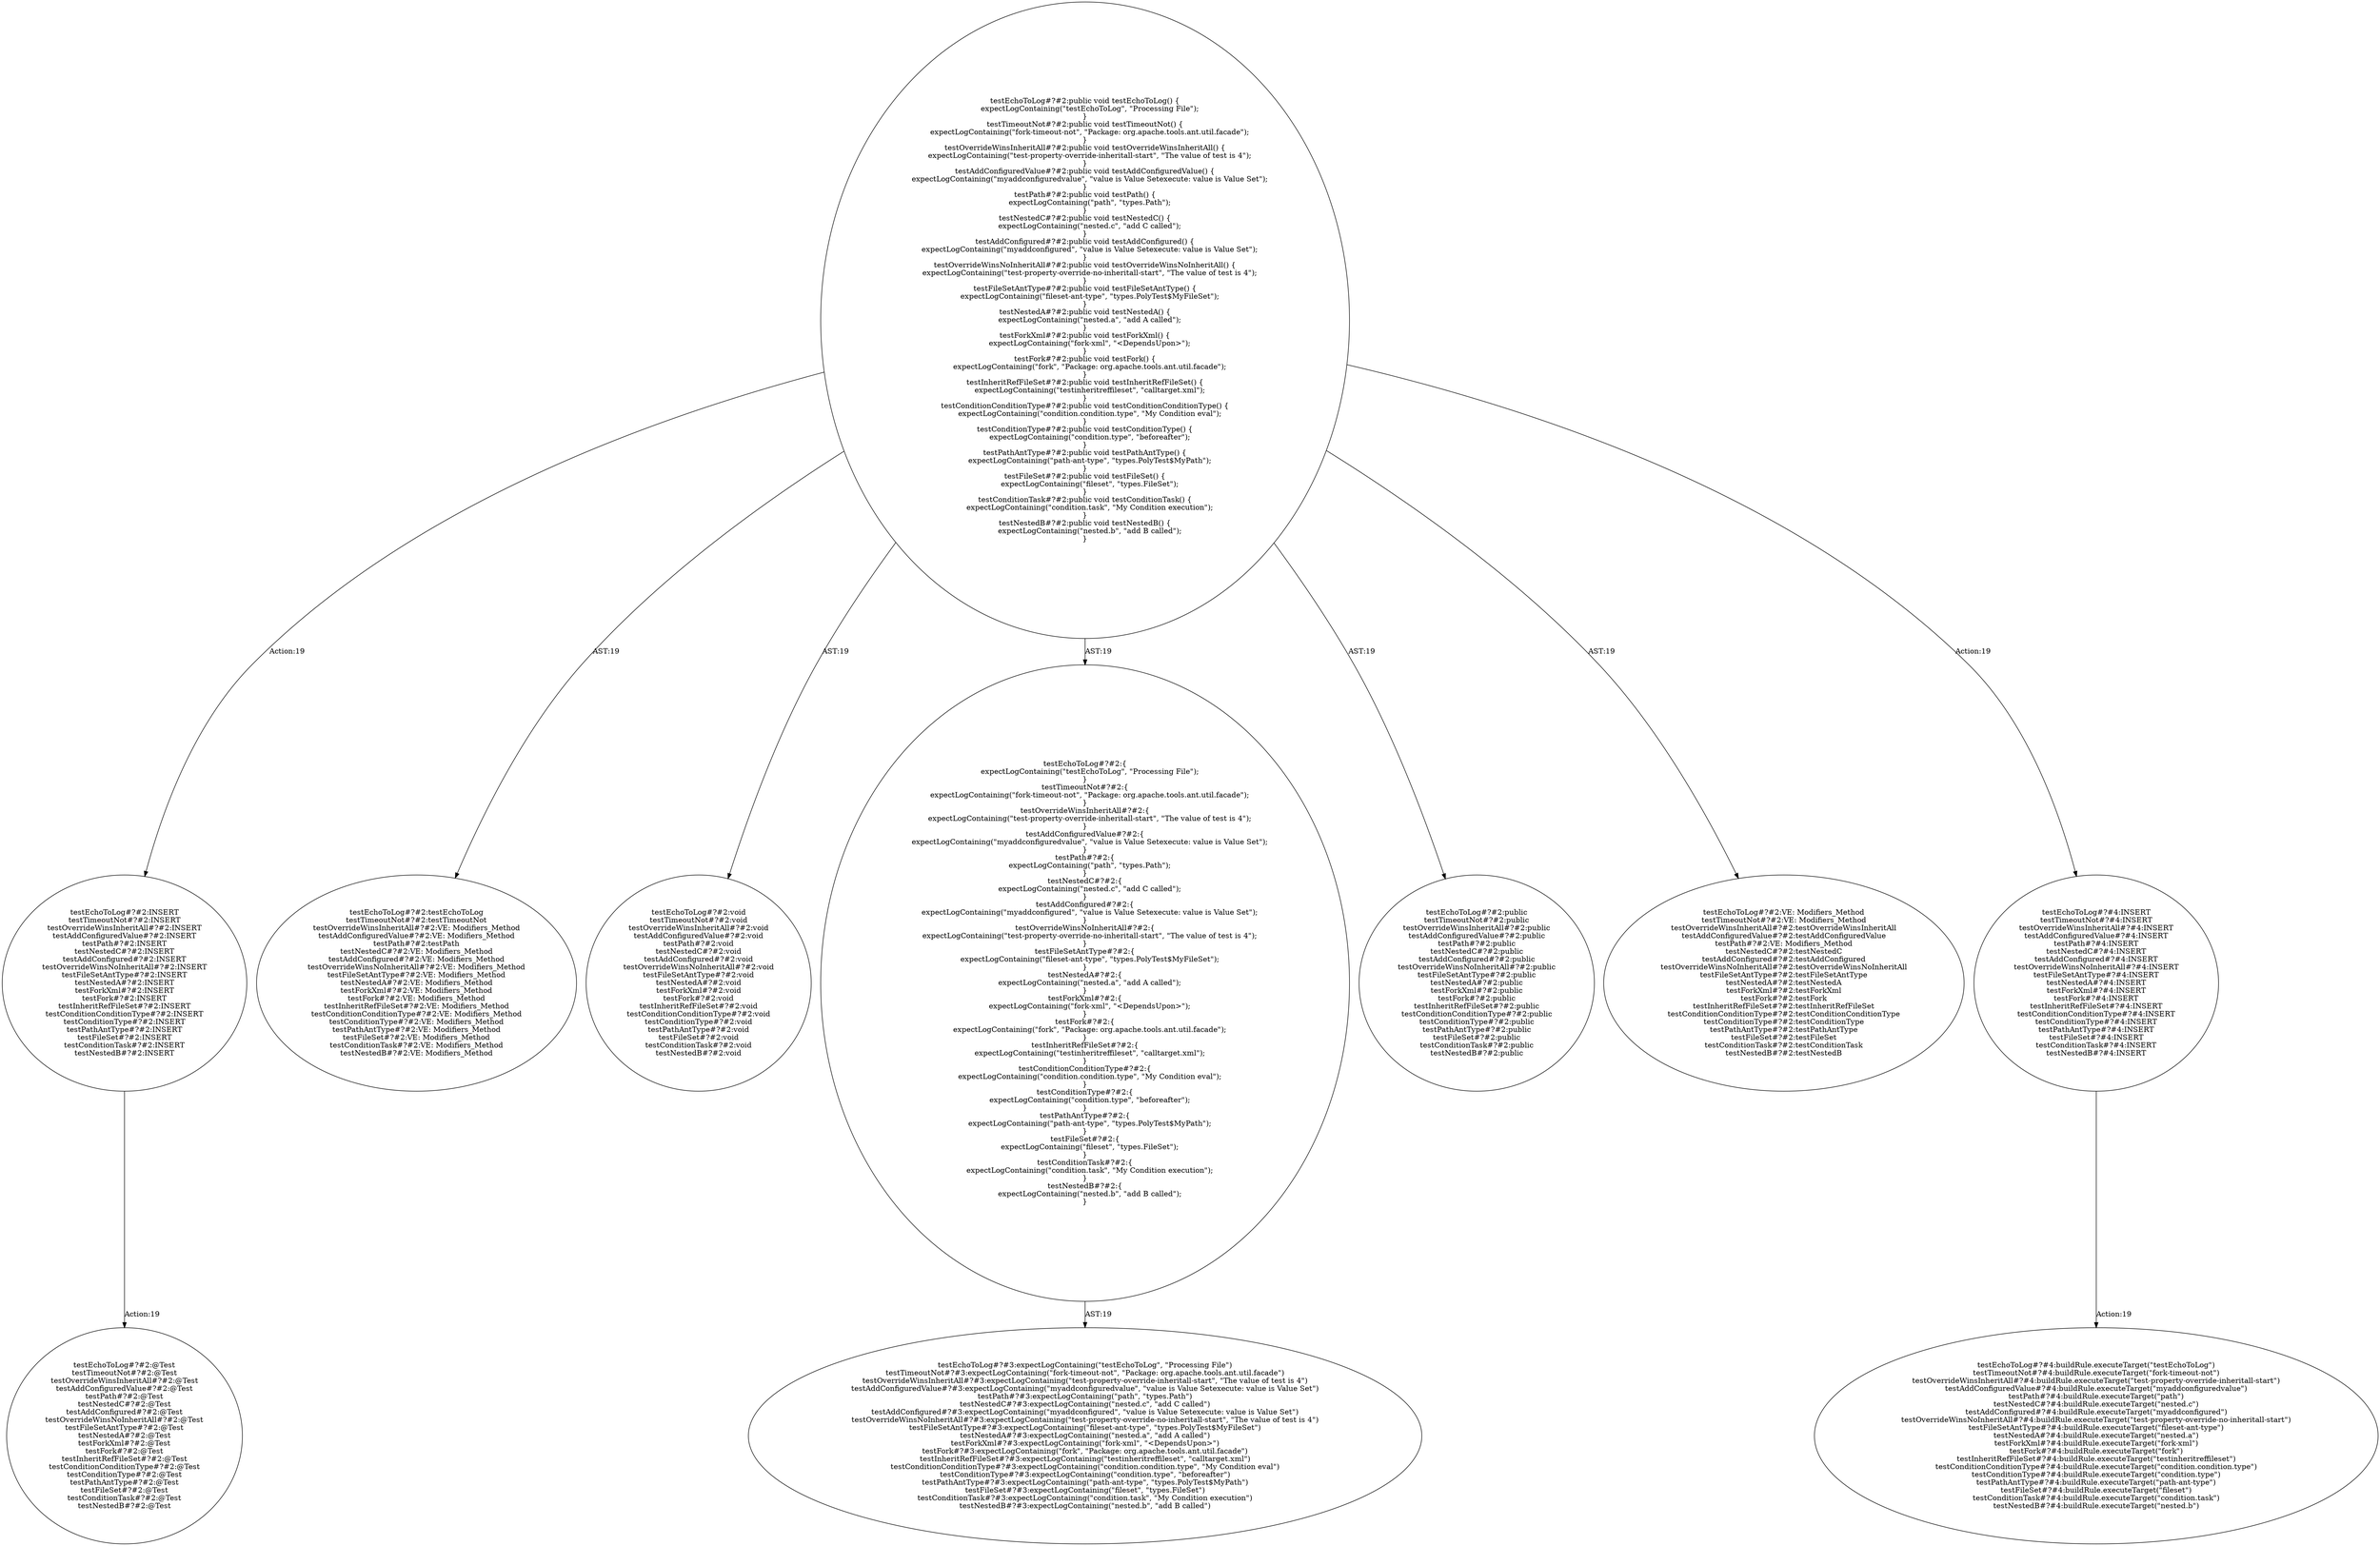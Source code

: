 digraph "Pattern" {
0 [label="testEchoToLog#?#2:INSERT
testTimeoutNot#?#2:INSERT
testOverrideWinsInheritAll#?#2:INSERT
testAddConfiguredValue#?#2:INSERT
testPath#?#2:INSERT
testNestedC#?#2:INSERT
testAddConfigured#?#2:INSERT
testOverrideWinsNoInheritAll#?#2:INSERT
testFileSetAntType#?#2:INSERT
testNestedA#?#2:INSERT
testForkXml#?#2:INSERT
testFork#?#2:INSERT
testInheritRefFileSet#?#2:INSERT
testConditionConditionType#?#2:INSERT
testConditionType#?#2:INSERT
testPathAntType#?#2:INSERT
testFileSet#?#2:INSERT
testConditionTask#?#2:INSERT
testNestedB#?#2:INSERT" shape=ellipse]
1 [label="testEchoToLog#?#2:public void testEchoToLog() \{
    expectLogContaining(\"testEchoToLog\", \"Processing File\");
\}
testTimeoutNot#?#2:public void testTimeoutNot() \{
    expectLogContaining(\"fork-timeout-not\", \"Package: org.apache.tools.ant.util.facade\");
\}
testOverrideWinsInheritAll#?#2:public void testOverrideWinsInheritAll() \{
    expectLogContaining(\"test-property-override-inheritall-start\", \"The value of test is 4\");
\}
testAddConfiguredValue#?#2:public void testAddConfiguredValue() \{
    expectLogContaining(\"myaddconfiguredvalue\", \"value is Value Setexecute: value is Value Set\");
\}
testPath#?#2:public void testPath() \{
    expectLogContaining(\"path\", \"types.Path\");
\}
testNestedC#?#2:public void testNestedC() \{
    expectLogContaining(\"nested.c\", \"add C called\");
\}
testAddConfigured#?#2:public void testAddConfigured() \{
    expectLogContaining(\"myaddconfigured\", \"value is Value Setexecute: value is Value Set\");
\}
testOverrideWinsNoInheritAll#?#2:public void testOverrideWinsNoInheritAll() \{
    expectLogContaining(\"test-property-override-no-inheritall-start\", \"The value of test is 4\");
\}
testFileSetAntType#?#2:public void testFileSetAntType() \{
    expectLogContaining(\"fileset-ant-type\", \"types.PolyTest$MyFileSet\");
\}
testNestedA#?#2:public void testNestedA() \{
    expectLogContaining(\"nested.a\", \"add A called\");
\}
testForkXml#?#2:public void testForkXml() \{
    expectLogContaining(\"fork-xml\", \"<DependsUpon>\");
\}
testFork#?#2:public void testFork() \{
    expectLogContaining(\"fork\", \"Package: org.apache.tools.ant.util.facade\");
\}
testInheritRefFileSet#?#2:public void testInheritRefFileSet() \{
    expectLogContaining(\"testinheritreffileset\", \"calltarget.xml\");
\}
testConditionConditionType#?#2:public void testConditionConditionType() \{
    expectLogContaining(\"condition.condition.type\", \"My Condition eval\");
\}
testConditionType#?#2:public void testConditionType() \{
    expectLogContaining(\"condition.type\", \"beforeafter\");
\}
testPathAntType#?#2:public void testPathAntType() \{
    expectLogContaining(\"path-ant-type\", \"types.PolyTest$MyPath\");
\}
testFileSet#?#2:public void testFileSet() \{
    expectLogContaining(\"fileset\", \"types.FileSet\");
\}
testConditionTask#?#2:public void testConditionTask() \{
    expectLogContaining(\"condition.task\", \"My Condition execution\");
\}
testNestedB#?#2:public void testNestedB() \{
    expectLogContaining(\"nested.b\", \"add B called\");
\}" shape=ellipse]
2 [label="testEchoToLog#?#2:testEchoToLog
testTimeoutNot#?#2:testTimeoutNot
testOverrideWinsInheritAll#?#2:VE: Modifiers_Method
testAddConfiguredValue#?#2:VE: Modifiers_Method
testPath#?#2:testPath
testNestedC#?#2:VE: Modifiers_Method
testAddConfigured#?#2:VE: Modifiers_Method
testOverrideWinsNoInheritAll#?#2:VE: Modifiers_Method
testFileSetAntType#?#2:VE: Modifiers_Method
testNestedA#?#2:VE: Modifiers_Method
testForkXml#?#2:VE: Modifiers_Method
testFork#?#2:VE: Modifiers_Method
testInheritRefFileSet#?#2:VE: Modifiers_Method
testConditionConditionType#?#2:VE: Modifiers_Method
testConditionType#?#2:VE: Modifiers_Method
testPathAntType#?#2:VE: Modifiers_Method
testFileSet#?#2:VE: Modifiers_Method
testConditionTask#?#2:VE: Modifiers_Method
testNestedB#?#2:VE: Modifiers_Method" shape=ellipse]
3 [label="testEchoToLog#?#2:void
testTimeoutNot#?#2:void
testOverrideWinsInheritAll#?#2:void
testAddConfiguredValue#?#2:void
testPath#?#2:void
testNestedC#?#2:void
testAddConfigured#?#2:void
testOverrideWinsNoInheritAll#?#2:void
testFileSetAntType#?#2:void
testNestedA#?#2:void
testForkXml#?#2:void
testFork#?#2:void
testInheritRefFileSet#?#2:void
testConditionConditionType#?#2:void
testConditionType#?#2:void
testPathAntType#?#2:void
testFileSet#?#2:void
testConditionTask#?#2:void
testNestedB#?#2:void" shape=ellipse]
4 [label="testEchoToLog#?#2:\{
    expectLogContaining(\"testEchoToLog\", \"Processing File\");
\}
testTimeoutNot#?#2:\{
    expectLogContaining(\"fork-timeout-not\", \"Package: org.apache.tools.ant.util.facade\");
\}
testOverrideWinsInheritAll#?#2:\{
    expectLogContaining(\"test-property-override-inheritall-start\", \"The value of test is 4\");
\}
testAddConfiguredValue#?#2:\{
    expectLogContaining(\"myaddconfiguredvalue\", \"value is Value Setexecute: value is Value Set\");
\}
testPath#?#2:\{
    expectLogContaining(\"path\", \"types.Path\");
\}
testNestedC#?#2:\{
    expectLogContaining(\"nested.c\", \"add C called\");
\}
testAddConfigured#?#2:\{
    expectLogContaining(\"myaddconfigured\", \"value is Value Setexecute: value is Value Set\");
\}
testOverrideWinsNoInheritAll#?#2:\{
    expectLogContaining(\"test-property-override-no-inheritall-start\", \"The value of test is 4\");
\}
testFileSetAntType#?#2:\{
    expectLogContaining(\"fileset-ant-type\", \"types.PolyTest$MyFileSet\");
\}
testNestedA#?#2:\{
    expectLogContaining(\"nested.a\", \"add A called\");
\}
testForkXml#?#2:\{
    expectLogContaining(\"fork-xml\", \"<DependsUpon>\");
\}
testFork#?#2:\{
    expectLogContaining(\"fork\", \"Package: org.apache.tools.ant.util.facade\");
\}
testInheritRefFileSet#?#2:\{
    expectLogContaining(\"testinheritreffileset\", \"calltarget.xml\");
\}
testConditionConditionType#?#2:\{
    expectLogContaining(\"condition.condition.type\", \"My Condition eval\");
\}
testConditionType#?#2:\{
    expectLogContaining(\"condition.type\", \"beforeafter\");
\}
testPathAntType#?#2:\{
    expectLogContaining(\"path-ant-type\", \"types.PolyTest$MyPath\");
\}
testFileSet#?#2:\{
    expectLogContaining(\"fileset\", \"types.FileSet\");
\}
testConditionTask#?#2:\{
    expectLogContaining(\"condition.task\", \"My Condition execution\");
\}
testNestedB#?#2:\{
    expectLogContaining(\"nested.b\", \"add B called\");
\}" shape=ellipse]
5 [label="testEchoToLog#?#3:expectLogContaining(\"testEchoToLog\", \"Processing File\")
testTimeoutNot#?#3:expectLogContaining(\"fork-timeout-not\", \"Package: org.apache.tools.ant.util.facade\")
testOverrideWinsInheritAll#?#3:expectLogContaining(\"test-property-override-inheritall-start\", \"The value of test is 4\")
testAddConfiguredValue#?#3:expectLogContaining(\"myaddconfiguredvalue\", \"value is Value Setexecute: value is Value Set\")
testPath#?#3:expectLogContaining(\"path\", \"types.Path\")
testNestedC#?#3:expectLogContaining(\"nested.c\", \"add C called\")
testAddConfigured#?#3:expectLogContaining(\"myaddconfigured\", \"value is Value Setexecute: value is Value Set\")
testOverrideWinsNoInheritAll#?#3:expectLogContaining(\"test-property-override-no-inheritall-start\", \"The value of test is 4\")
testFileSetAntType#?#3:expectLogContaining(\"fileset-ant-type\", \"types.PolyTest$MyFileSet\")
testNestedA#?#3:expectLogContaining(\"nested.a\", \"add A called\")
testForkXml#?#3:expectLogContaining(\"fork-xml\", \"<DependsUpon>\")
testFork#?#3:expectLogContaining(\"fork\", \"Package: org.apache.tools.ant.util.facade\")
testInheritRefFileSet#?#3:expectLogContaining(\"testinheritreffileset\", \"calltarget.xml\")
testConditionConditionType#?#3:expectLogContaining(\"condition.condition.type\", \"My Condition eval\")
testConditionType#?#3:expectLogContaining(\"condition.type\", \"beforeafter\")
testPathAntType#?#3:expectLogContaining(\"path-ant-type\", \"types.PolyTest$MyPath\")
testFileSet#?#3:expectLogContaining(\"fileset\", \"types.FileSet\")
testConditionTask#?#3:expectLogContaining(\"condition.task\", \"My Condition execution\")
testNestedB#?#3:expectLogContaining(\"nested.b\", \"add B called\")" shape=ellipse]
6 [label="testEchoToLog#?#2:public
testTimeoutNot#?#2:public
testOverrideWinsInheritAll#?#2:public
testAddConfiguredValue#?#2:public
testPath#?#2:public
testNestedC#?#2:public
testAddConfigured#?#2:public
testOverrideWinsNoInheritAll#?#2:public
testFileSetAntType#?#2:public
testNestedA#?#2:public
testForkXml#?#2:public
testFork#?#2:public
testInheritRefFileSet#?#2:public
testConditionConditionType#?#2:public
testConditionType#?#2:public
testPathAntType#?#2:public
testFileSet#?#2:public
testConditionTask#?#2:public
testNestedB#?#2:public" shape=ellipse]
7 [label="testEchoToLog#?#2:VE: Modifiers_Method
testTimeoutNot#?#2:VE: Modifiers_Method
testOverrideWinsInheritAll#?#2:testOverrideWinsInheritAll
testAddConfiguredValue#?#2:testAddConfiguredValue
testPath#?#2:VE: Modifiers_Method
testNestedC#?#2:testNestedC
testAddConfigured#?#2:testAddConfigured
testOverrideWinsNoInheritAll#?#2:testOverrideWinsNoInheritAll
testFileSetAntType#?#2:testFileSetAntType
testNestedA#?#2:testNestedA
testForkXml#?#2:testForkXml
testFork#?#2:testFork
testInheritRefFileSet#?#2:testInheritRefFileSet
testConditionConditionType#?#2:testConditionConditionType
testConditionType#?#2:testConditionType
testPathAntType#?#2:testPathAntType
testFileSet#?#2:testFileSet
testConditionTask#?#2:testConditionTask
testNestedB#?#2:testNestedB" shape=ellipse]
8 [label="testEchoToLog#?#4:INSERT
testTimeoutNot#?#4:INSERT
testOverrideWinsInheritAll#?#4:INSERT
testAddConfiguredValue#?#4:INSERT
testPath#?#4:INSERT
testNestedC#?#4:INSERT
testAddConfigured#?#4:INSERT
testOverrideWinsNoInheritAll#?#4:INSERT
testFileSetAntType#?#4:INSERT
testNestedA#?#4:INSERT
testForkXml#?#4:INSERT
testFork#?#4:INSERT
testInheritRefFileSet#?#4:INSERT
testConditionConditionType#?#4:INSERT
testConditionType#?#4:INSERT
testPathAntType#?#4:INSERT
testFileSet#?#4:INSERT
testConditionTask#?#4:INSERT
testNestedB#?#4:INSERT" shape=ellipse]
9 [label="testEchoToLog#?#4:buildRule.executeTarget(\"testEchoToLog\")
testTimeoutNot#?#4:buildRule.executeTarget(\"fork-timeout-not\")
testOverrideWinsInheritAll#?#4:buildRule.executeTarget(\"test-property-override-inheritall-start\")
testAddConfiguredValue#?#4:buildRule.executeTarget(\"myaddconfiguredvalue\")
testPath#?#4:buildRule.executeTarget(\"path\")
testNestedC#?#4:buildRule.executeTarget(\"nested.c\")
testAddConfigured#?#4:buildRule.executeTarget(\"myaddconfigured\")
testOverrideWinsNoInheritAll#?#4:buildRule.executeTarget(\"test-property-override-no-inheritall-start\")
testFileSetAntType#?#4:buildRule.executeTarget(\"fileset-ant-type\")
testNestedA#?#4:buildRule.executeTarget(\"nested.a\")
testForkXml#?#4:buildRule.executeTarget(\"fork-xml\")
testFork#?#4:buildRule.executeTarget(\"fork\")
testInheritRefFileSet#?#4:buildRule.executeTarget(\"testinheritreffileset\")
testConditionConditionType#?#4:buildRule.executeTarget(\"condition.condition.type\")
testConditionType#?#4:buildRule.executeTarget(\"condition.type\")
testPathAntType#?#4:buildRule.executeTarget(\"path-ant-type\")
testFileSet#?#4:buildRule.executeTarget(\"fileset\")
testConditionTask#?#4:buildRule.executeTarget(\"condition.task\")
testNestedB#?#4:buildRule.executeTarget(\"nested.b\")" shape=ellipse]
10 [label="testEchoToLog#?#2:@Test
testTimeoutNot#?#2:@Test
testOverrideWinsInheritAll#?#2:@Test
testAddConfiguredValue#?#2:@Test
testPath#?#2:@Test
testNestedC#?#2:@Test
testAddConfigured#?#2:@Test
testOverrideWinsNoInheritAll#?#2:@Test
testFileSetAntType#?#2:@Test
testNestedA#?#2:@Test
testForkXml#?#2:@Test
testFork#?#2:@Test
testInheritRefFileSet#?#2:@Test
testConditionConditionType#?#2:@Test
testConditionType#?#2:@Test
testPathAntType#?#2:@Test
testFileSet#?#2:@Test
testConditionTask#?#2:@Test
testNestedB#?#2:@Test" shape=ellipse]
0 -> 10 [label="Action:19"];
1 -> 0 [label="Action:19"];
1 -> 2 [label="AST:19"];
1 -> 3 [label="AST:19"];
1 -> 4 [label="AST:19"];
1 -> 6 [label="AST:19"];
1 -> 7 [label="AST:19"];
1 -> 8 [label="Action:19"];
4 -> 5 [label="AST:19"];
8 -> 9 [label="Action:19"];
}